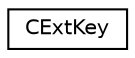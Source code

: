 digraph "Graphical Class Hierarchy"
{
 // LATEX_PDF_SIZE
  edge [fontname="Helvetica",fontsize="10",labelfontname="Helvetica",labelfontsize="10"];
  node [fontname="Helvetica",fontsize="10",shape=record];
  rankdir="LR";
  Node0 [label="CExtKey",height=0.2,width=0.4,color="black", fillcolor="white", style="filled",URL="$struct_c_ext_key.html",tooltip=" "];
}

